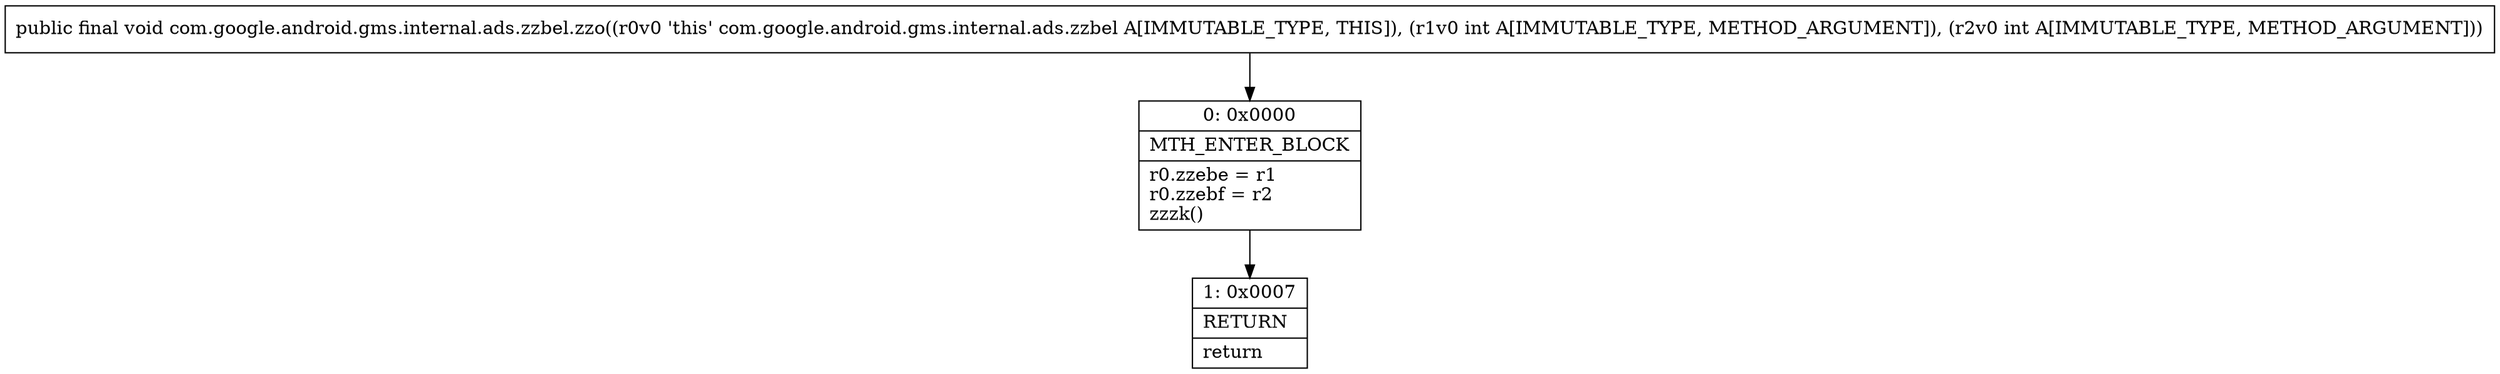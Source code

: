 digraph "CFG forcom.google.android.gms.internal.ads.zzbel.zzo(II)V" {
Node_0 [shape=record,label="{0\:\ 0x0000|MTH_ENTER_BLOCK\l|r0.zzebe = r1\lr0.zzebf = r2\lzzzk()\l}"];
Node_1 [shape=record,label="{1\:\ 0x0007|RETURN\l|return\l}"];
MethodNode[shape=record,label="{public final void com.google.android.gms.internal.ads.zzbel.zzo((r0v0 'this' com.google.android.gms.internal.ads.zzbel A[IMMUTABLE_TYPE, THIS]), (r1v0 int A[IMMUTABLE_TYPE, METHOD_ARGUMENT]), (r2v0 int A[IMMUTABLE_TYPE, METHOD_ARGUMENT])) }"];
MethodNode -> Node_0;
Node_0 -> Node_1;
}

